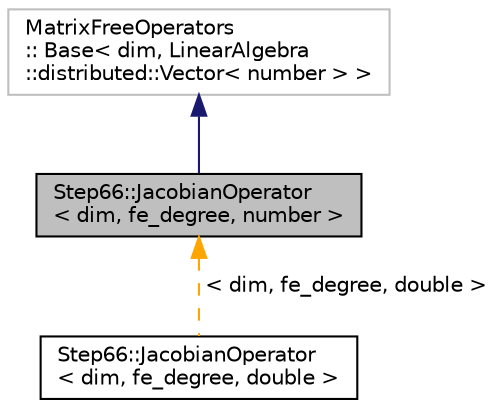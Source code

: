 digraph "Step66::JacobianOperator&lt; dim, fe_degree, number &gt;"
{
 // LATEX_PDF_SIZE
  edge [fontname="Helvetica",fontsize="10",labelfontname="Helvetica",labelfontsize="10"];
  node [fontname="Helvetica",fontsize="10",shape=record];
  Node1 [label="Step66::JacobianOperator\l\< dim, fe_degree, number \>",height=0.2,width=0.4,color="black", fillcolor="grey75", style="filled", fontcolor="black",tooltip=" "];
  Node2 -> Node1 [dir="back",color="midnightblue",fontsize="10",style="solid",fontname="Helvetica"];
  Node2 [label="MatrixFreeOperators\l:: Base\< dim, LinearAlgebra\l::distributed::Vector\< number \> \>",height=0.2,width=0.4,color="grey75", fillcolor="white", style="filled",tooltip=" "];
  Node1 -> Node3 [dir="back",color="orange",fontsize="10",style="dashed",label=" \< dim, fe_degree, double \>" ,fontname="Helvetica"];
  Node3 [label="Step66::JacobianOperator\l\< dim, fe_degree, double \>",height=0.2,width=0.4,color="black", fillcolor="white", style="filled",URL="$classStep66_1_1JacobianOperator.html",tooltip=" "];
}
